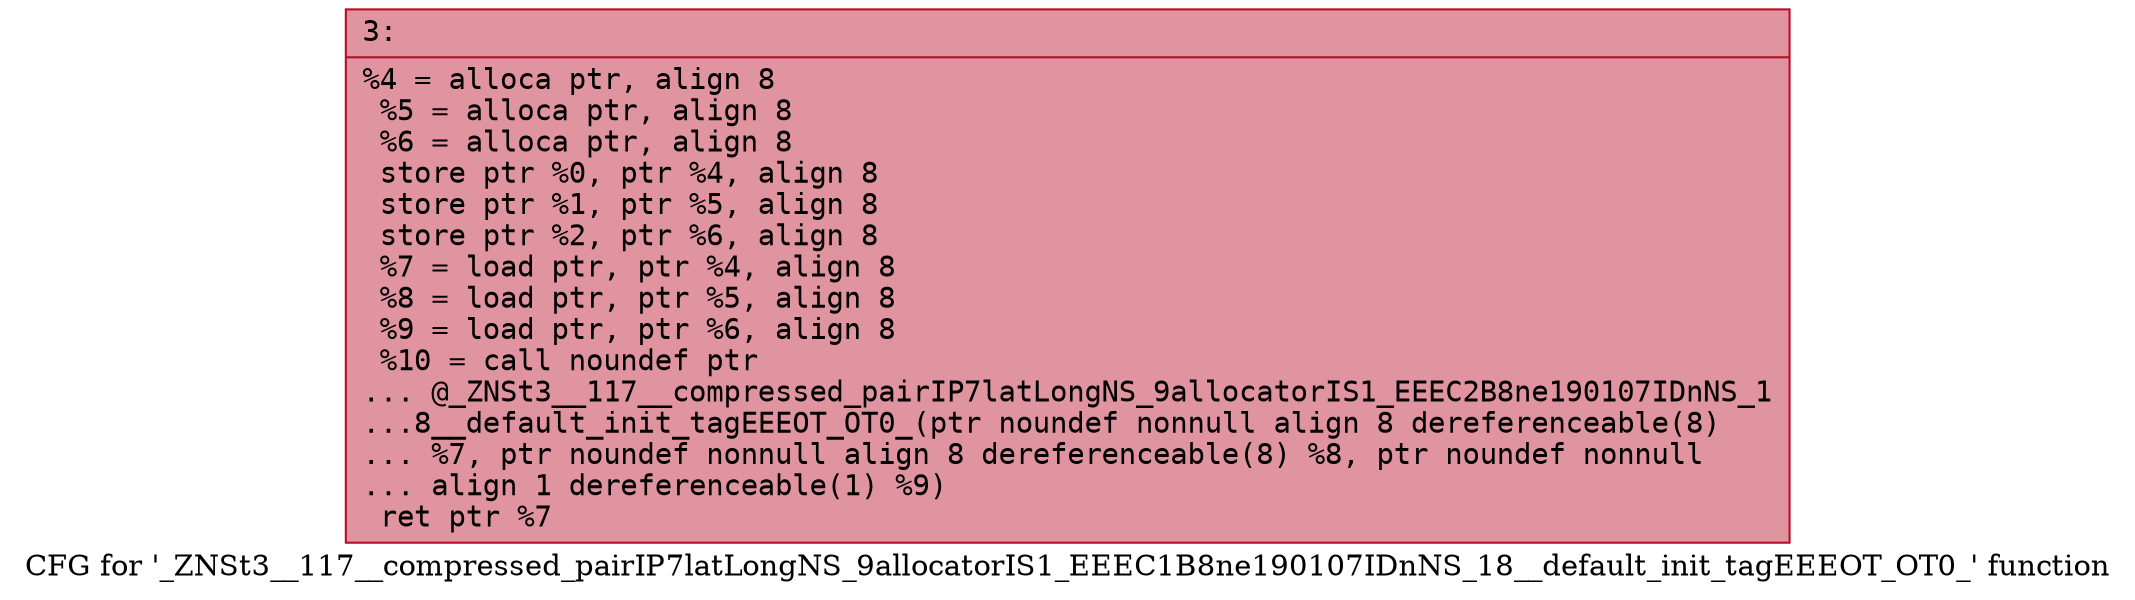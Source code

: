digraph "CFG for '_ZNSt3__117__compressed_pairIP7latLongNS_9allocatorIS1_EEEC1B8ne190107IDnNS_18__default_init_tagEEEOT_OT0_' function" {
	label="CFG for '_ZNSt3__117__compressed_pairIP7latLongNS_9allocatorIS1_EEEC1B8ne190107IDnNS_18__default_init_tagEEEOT_OT0_' function";

	Node0x60000177f9d0 [shape=record,color="#b70d28ff", style=filled, fillcolor="#b70d2870" fontname="Courier",label="{3:\l|  %4 = alloca ptr, align 8\l  %5 = alloca ptr, align 8\l  %6 = alloca ptr, align 8\l  store ptr %0, ptr %4, align 8\l  store ptr %1, ptr %5, align 8\l  store ptr %2, ptr %6, align 8\l  %7 = load ptr, ptr %4, align 8\l  %8 = load ptr, ptr %5, align 8\l  %9 = load ptr, ptr %6, align 8\l  %10 = call noundef ptr\l... @_ZNSt3__117__compressed_pairIP7latLongNS_9allocatorIS1_EEEC2B8ne190107IDnNS_1\l...8__default_init_tagEEEOT_OT0_(ptr noundef nonnull align 8 dereferenceable(8)\l... %7, ptr noundef nonnull align 8 dereferenceable(8) %8, ptr noundef nonnull\l... align 1 dereferenceable(1) %9)\l  ret ptr %7\l}"];
}
